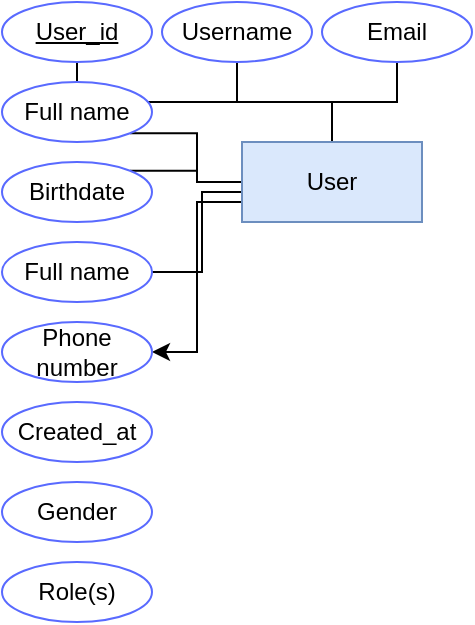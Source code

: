 <mxfile version="24.7.16">
  <diagram id="R2lEEEUBdFMjLlhIrx00" name="Page-1">
    <mxGraphModel dx="806" dy="539" grid="1" gridSize="10" guides="1" tooltips="1" connect="1" arrows="1" fold="1" page="1" pageScale="1" pageWidth="850" pageHeight="1100" math="0" shadow="0" extFonts="Permanent Marker^https://fonts.googleapis.com/css?family=Permanent+Marker">
      <root>
        <mxCell id="0" />
        <mxCell id="1" parent="0" />
        <mxCell id="Hqk6FuV7zGCfNeXpY3Xt-3" style="edgeStyle=orthogonalEdgeStyle;rounded=0;orthogonalLoop=1;jettySize=auto;html=1;exitX=0.5;exitY=0;exitDx=0;exitDy=0;entryX=0.5;entryY=1;entryDx=0;entryDy=0;endArrow=none;endFill=0;" edge="1" parent="1" source="Hqk6FuV7zGCfNeXpY3Xt-1" target="Hqk6FuV7zGCfNeXpY3Xt-2">
          <mxGeometry relative="1" as="geometry" />
        </mxCell>
        <mxCell id="Hqk6FuV7zGCfNeXpY3Xt-15" style="edgeStyle=orthogonalEdgeStyle;rounded=0;orthogonalLoop=1;jettySize=auto;html=1;exitX=0.5;exitY=1;exitDx=0;exitDy=0;entryX=0.5;entryY=1;entryDx=0;entryDy=0;endArrow=none;endFill=0;" edge="1" parent="1" source="Hqk6FuV7zGCfNeXpY3Xt-9" target="Hqk6FuV7zGCfNeXpY3Xt-8">
          <mxGeometry relative="1" as="geometry" />
        </mxCell>
        <mxCell id="Hqk6FuV7zGCfNeXpY3Xt-16" style="edgeStyle=orthogonalEdgeStyle;rounded=0;orthogonalLoop=1;jettySize=auto;html=1;entryX=1;entryY=1;entryDx=0;entryDy=0;endArrow=none;endFill=0;" edge="1" parent="1" source="Hqk6FuV7zGCfNeXpY3Xt-1" target="Hqk6FuV7zGCfNeXpY3Xt-4">
          <mxGeometry relative="1" as="geometry" />
        </mxCell>
        <mxCell id="Hqk6FuV7zGCfNeXpY3Xt-17" style="edgeStyle=orthogonalEdgeStyle;rounded=0;orthogonalLoop=1;jettySize=auto;html=1;exitX=1;exitY=0.5;exitDx=0;exitDy=0;endArrow=none;endFill=0;" edge="1" parent="1" source="Hqk6FuV7zGCfNeXpY3Xt-10">
          <mxGeometry relative="1" as="geometry">
            <mxPoint x="120" y="100" as="targetPoint" />
            <Array as="points">
              <mxPoint x="100" y="145" />
              <mxPoint x="100" y="105" />
            </Array>
          </mxGeometry>
        </mxCell>
        <mxCell id="Hqk6FuV7zGCfNeXpY3Xt-18" style="edgeStyle=orthogonalEdgeStyle;rounded=0;orthogonalLoop=1;jettySize=auto;html=1;exitX=0;exitY=0.5;exitDx=0;exitDy=0;entryX=1;entryY=0;entryDx=0;entryDy=0;endArrow=none;endFill=0;" edge="1" parent="1" source="Hqk6FuV7zGCfNeXpY3Xt-1" target="Hqk6FuV7zGCfNeXpY3Xt-6">
          <mxGeometry relative="1" as="geometry" />
        </mxCell>
        <mxCell id="Hqk6FuV7zGCfNeXpY3Xt-19" style="edgeStyle=orthogonalEdgeStyle;rounded=0;orthogonalLoop=1;jettySize=auto;html=1;exitX=0;exitY=0.75;exitDx=0;exitDy=0;entryX=1;entryY=0.5;entryDx=0;entryDy=0;" edge="1" parent="1" source="Hqk6FuV7zGCfNeXpY3Xt-1" target="Hqk6FuV7zGCfNeXpY3Xt-5">
          <mxGeometry relative="1" as="geometry" />
        </mxCell>
        <mxCell id="Hqk6FuV7zGCfNeXpY3Xt-1" value="User" style="whiteSpace=wrap;html=1;align=center;fillColor=#dae8fc;strokeColor=#6c8ebf;" vertex="1" parent="1">
          <mxGeometry x="120" y="80" width="90" height="40" as="geometry" />
        </mxCell>
        <mxCell id="Hqk6FuV7zGCfNeXpY3Xt-2" value="&lt;u&gt;User_id&lt;/u&gt;" style="ellipse;whiteSpace=wrap;html=1;align=center;strokeColor=#596AFF;" vertex="1" parent="1">
          <mxGeometry y="10" width="75" height="30" as="geometry" />
        </mxCell>
        <mxCell id="Hqk6FuV7zGCfNeXpY3Xt-4" value="Full name&lt;span style=&quot;caret-color: rgba(0, 0, 0, 0); color: rgba(0, 0, 0, 0); font-family: monospace; font-size: 0px; text-align: start; white-space: nowrap;&quot;&gt;%3CmxGraphModel%3E%3Croot%3E%3CmxCell%20id%3D%220%22%2F%3E%3CmxCell%20id%3D%221%22%20parent%3D%220%22%2F%3E%3CmxCell%20id%3D%222%22%20value%3D%22%26lt%3Bu%26gt%3BUser_id%26lt%3B%2Fu%26gt%3B%22%20style%3D%22ellipse%3BwhiteSpace%3Dwrap%3Bhtml%3D1%3Balign%3Dcenter%3BstrokeColor%3D%23596AFF%3B%22%20vertex%3D%221%22%20parent%3D%221%22%3E%3CmxGeometry%20x%3D%22140%22%20y%3D%2210%22%20width%3D%2250%22%20height%3D%2220%22%20as%3D%22geometry%22%2F%3E%3C%2FmxCell%3E%3C%2Froot%3E%3C%2FmxGraphModel%3E&lt;/span&gt;" style="ellipse;whiteSpace=wrap;html=1;align=center;strokeColor=#596AFF;" vertex="1" parent="1">
          <mxGeometry y="50" width="75" height="30" as="geometry" />
        </mxCell>
        <mxCell id="Hqk6FuV7zGCfNeXpY3Xt-5" value="Phone number" style="ellipse;whiteSpace=wrap;html=1;align=center;strokeColor=#596AFF;" vertex="1" parent="1">
          <mxGeometry y="170" width="75" height="30" as="geometry" />
        </mxCell>
        <mxCell id="Hqk6FuV7zGCfNeXpY3Xt-6" value="Birthdate" style="ellipse;whiteSpace=wrap;html=1;align=center;strokeColor=#596AFF;" vertex="1" parent="1">
          <mxGeometry y="90" width="75" height="30" as="geometry" />
        </mxCell>
        <mxCell id="Hqk6FuV7zGCfNeXpY3Xt-7" value="Gender&lt;span style=&quot;caret-color: rgba(0, 0, 0, 0); color: rgba(0, 0, 0, 0); font-family: monospace; font-size: 0px; text-align: start; white-space: nowrap;&quot;&gt;%3CmxGraphModel%3E%3Croot%3E%3CmxCell%20id%3D%220%22%2F%3E%3CmxCell%20id%3D%221%22%20parent%3D%220%22%2F%3E%3CmxCell%20id%3D%222%22%20value%3D%22Full%20name%26lt%3Bspan%20style%3D%26quot%3Bcaret-color%3A%20rgba(0%2C%200%2C%200%2C%200)%3B%20color%3A%20rgba(0%2C%200%2C%200%2C%200)%3B%20font-family%3A%20monospace%3B%20font-size%3A%200px%3B%20text-align%3A%20start%3B%20white-space%3A%20nowrap%3B%26quot%3B%26gt%3B%253CmxGraphModel%253E%253Croot%253E%253CmxCell%2520id%253D%25220%2522%252F%253E%253CmxCell%2520id%253D%25221%2522%2520parent%253D%25220%2522%252F%253E%253CmxCell%2520id%253D%25222%2522%2520value%253D%2522%2526lt%253Bu%2526gt%253BUser_id%2526lt%253B%252Fu%2526gt%253B%2522%2520style%253D%2522ellipse%253BwhiteSpace%253Dwrap%253Bhtml%253D1%253Balign%253Dcenter%253BstrokeColor%253D%2523596AFF%253B%2522%2520vertex%253D%25221%2522%2520parent%253D%25221%2522%253E%253CmxGeometry%2520x%253D%2522140%2522%2520y%253D%252210%2522%2520width%253D%252250%2522%2520height%253D%252220%2522%2520as%253D%2522geometry%2522%252F%253E%253C%252FmxCell%253E%253C%252Froot%253E%253C%252FmxGraphModel%253E%26lt%3B%2Fspan%26gt%3B%22%20style%3D%22ellipse%3BwhiteSpace%3Dwrap%3Bhtml%3D1%3Balign%3Dcenter%3BstrokeColor%3D%23596AFF%3B%22%20vertex%3D%221%22%20parent%3D%221%22%3E%3CmxGeometry%20x%3D%2250%22%20y%3D%2210%22%20width%3D%2275%22%20height%3D%2230%22%20as%3D%22geometry%22%2F%3E%3C%2FmxCell%3E%3C%2Froot%3E%3C%2FmxGraphModel%3E&lt;/span&gt;" style="ellipse;whiteSpace=wrap;html=1;align=center;strokeColor=#596AFF;" vertex="1" parent="1">
          <mxGeometry y="250" width="75" height="30" as="geometry" />
        </mxCell>
        <mxCell id="Hqk6FuV7zGCfNeXpY3Xt-8" value="Username" style="ellipse;whiteSpace=wrap;html=1;align=center;strokeColor=#596AFF;" vertex="1" parent="1">
          <mxGeometry x="80" y="10" width="75" height="30" as="geometry" />
        </mxCell>
        <mxCell id="Hqk6FuV7zGCfNeXpY3Xt-9" value="Email" style="ellipse;whiteSpace=wrap;html=1;align=center;strokeColor=#596AFF;" vertex="1" parent="1">
          <mxGeometry x="160" y="10" width="75" height="30" as="geometry" />
        </mxCell>
        <mxCell id="Hqk6FuV7zGCfNeXpY3Xt-10" value="Full name&lt;span style=&quot;caret-color: rgba(0, 0, 0, 0); color: rgba(0, 0, 0, 0); font-family: monospace; font-size: 0px; text-align: start; white-space: nowrap;&quot;&gt;%3CmxGraphModel%3E%3Croot%3E%3CmxCell%20id%3D%220%22%2F%3E%3CmxCell%20id%3D%221%22%20parent%3D%220%22%2F%3E%3CmxCell%20id%3D%222%22%20value%3D%22%26lt%3Bu%26gt%3BUser_id%26lt%3B%2Fu%26gt%3B%22%20style%3D%22ellipse%3BwhiteSpace%3Dwrap%3Bhtml%3D1%3Balign%3Dcenter%3BstrokeColor%3D%23596AFF%3B%22%20vertex%3D%221%22%20parent%3D%221%22%3E%3CmxGeometry%20x%3D%22140%22%20y%3D%2210%22%20width%3D%2250%22%20height%3D%2220%22%20as%3D%22geometry%22%2F%3E%3C%2FmxCell%3E%3C%2Froot%3E%3C%2FmxGraphModel%3E&lt;/span&gt;" style="ellipse;whiteSpace=wrap;html=1;align=center;strokeColor=#596AFF;" vertex="1" parent="1">
          <mxGeometry y="130" width="75" height="30" as="geometry" />
        </mxCell>
        <mxCell id="Hqk6FuV7zGCfNeXpY3Xt-11" value="Created_at" style="ellipse;whiteSpace=wrap;html=1;align=center;strokeColor=#596AFF;" vertex="1" parent="1">
          <mxGeometry y="210" width="75" height="30" as="geometry" />
        </mxCell>
        <mxCell id="Hqk6FuV7zGCfNeXpY3Xt-12" value="Role(s)" style="ellipse;whiteSpace=wrap;html=1;align=center;strokeColor=#596AFF;" vertex="1" parent="1">
          <mxGeometry y="290" width="75" height="30" as="geometry" />
        </mxCell>
      </root>
    </mxGraphModel>
  </diagram>
</mxfile>
